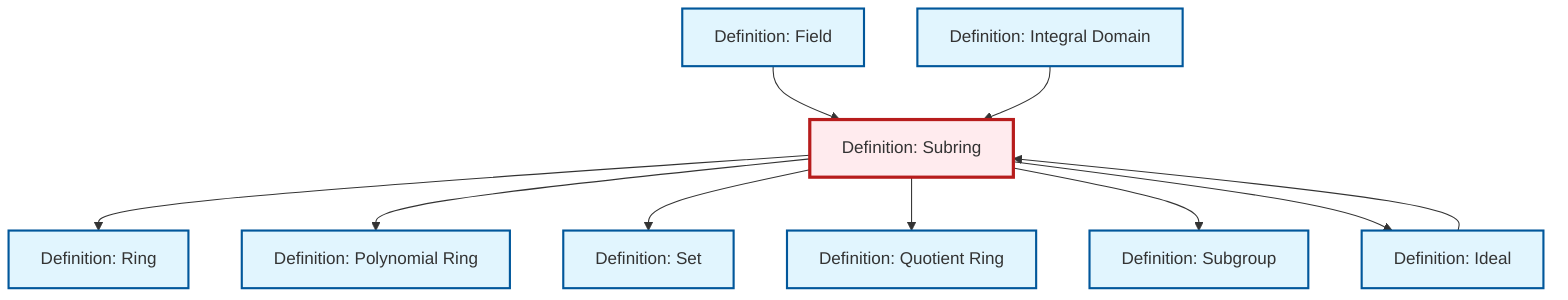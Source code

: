 graph TD
    classDef definition fill:#e1f5fe,stroke:#01579b,stroke-width:2px
    classDef theorem fill:#f3e5f5,stroke:#4a148c,stroke-width:2px
    classDef axiom fill:#fff3e0,stroke:#e65100,stroke-width:2px
    classDef example fill:#e8f5e9,stroke:#1b5e20,stroke-width:2px
    classDef current fill:#ffebee,stroke:#b71c1c,stroke-width:3px
    def-ring["Definition: Ring"]:::definition
    def-subring["Definition: Subring"]:::definition
    def-polynomial-ring["Definition: Polynomial Ring"]:::definition
    def-subgroup["Definition: Subgroup"]:::definition
    def-set["Definition: Set"]:::definition
    def-quotient-ring["Definition: Quotient Ring"]:::definition
    def-integral-domain["Definition: Integral Domain"]:::definition
    def-ideal["Definition: Ideal"]:::definition
    def-field["Definition: Field"]:::definition
    def-subring --> def-ring
    def-ideal --> def-subring
    def-subring --> def-polynomial-ring
    def-subring --> def-set
    def-subring --> def-quotient-ring
    def-subring --> def-subgroup
    def-subring --> def-ideal
    def-field --> def-subring
    def-integral-domain --> def-subring
    class def-subring current